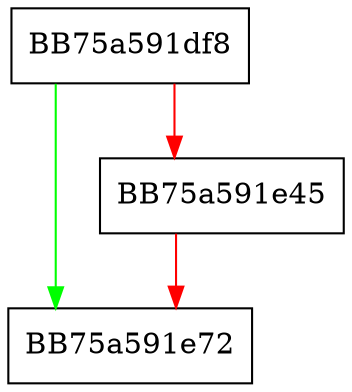 digraph stop {
  node [shape="box"];
  graph [splines=ortho];
  BB75a591df8 -> BB75a591e72 [color="green"];
  BB75a591df8 -> BB75a591e45 [color="red"];
  BB75a591e45 -> BB75a591e72 [color="red"];
}